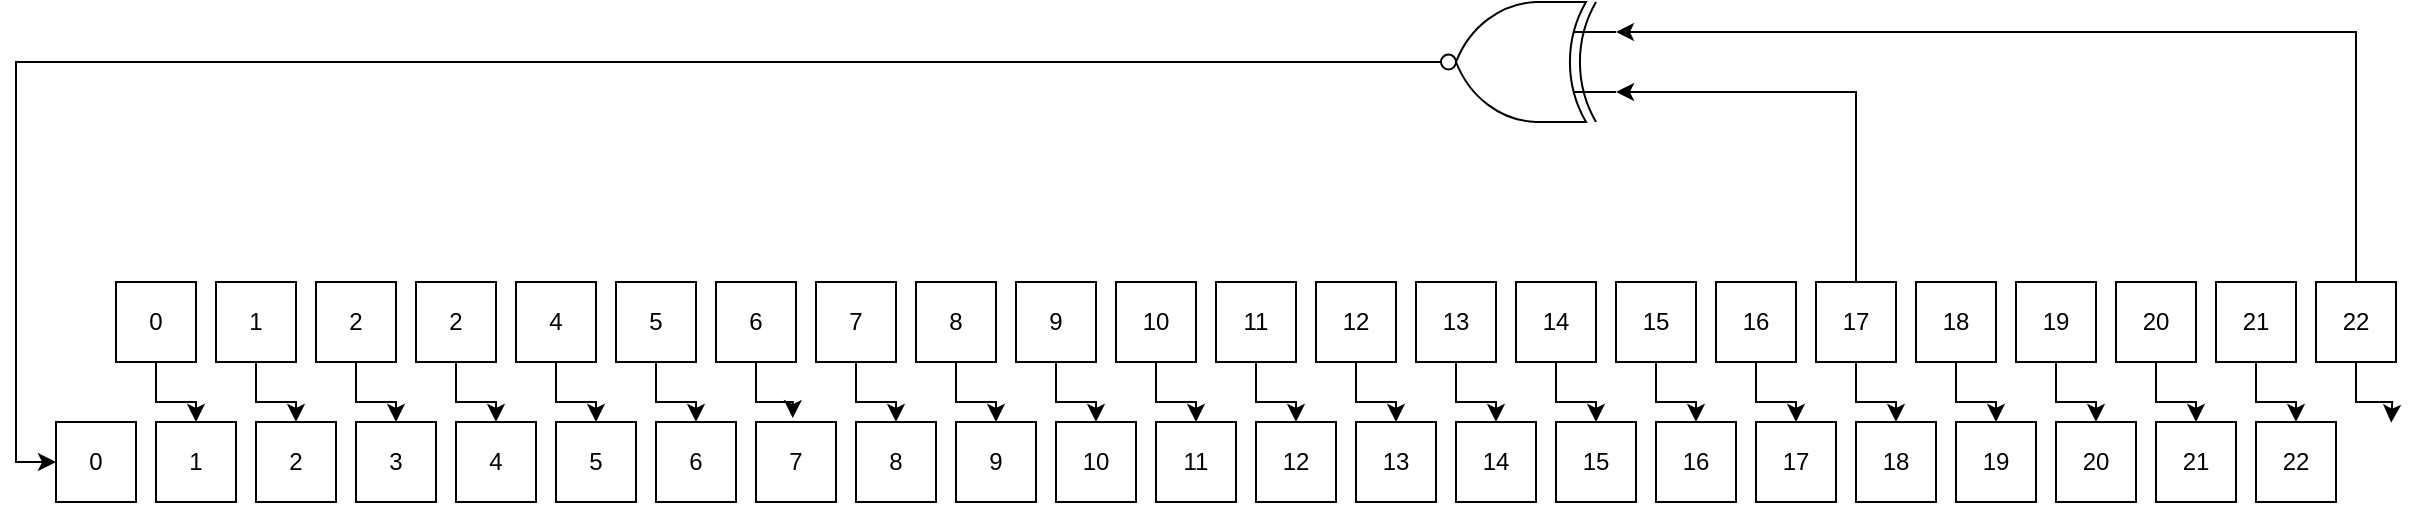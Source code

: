 <mxfile version="26.0.16">
  <diagram name="Page-1" id="-5JVrxAo1lpXdol_lXFJ">
    <mxGraphModel dx="2151" dy="904" grid="1" gridSize="10" guides="1" tooltips="1" connect="1" arrows="1" fold="1" page="1" pageScale="1" pageWidth="850" pageHeight="1100" math="0" shadow="0">
      <root>
        <mxCell id="0" />
        <mxCell id="1" parent="0" />
        <mxCell id="63pfL0FRDXdgF5dSK9DF-83" style="edgeStyle=orthogonalEdgeStyle;rounded=0;orthogonalLoop=1;jettySize=auto;html=1;entryX=0.5;entryY=0;entryDx=0;entryDy=0;" edge="1" parent="1" source="63pfL0FRDXdgF5dSK9DF-1" target="63pfL0FRDXdgF5dSK9DF-54">
          <mxGeometry relative="1" as="geometry" />
        </mxCell>
        <mxCell id="63pfL0FRDXdgF5dSK9DF-1" value="1" style="whiteSpace=wrap;html=1;aspect=fixed;" vertex="1" parent="1">
          <mxGeometry x="20" y="140" width="40" height="40" as="geometry" />
        </mxCell>
        <mxCell id="63pfL0FRDXdgF5dSK9DF-84" style="edgeStyle=orthogonalEdgeStyle;rounded=0;orthogonalLoop=1;jettySize=auto;html=1;entryX=0.5;entryY=0;entryDx=0;entryDy=0;" edge="1" parent="1" source="63pfL0FRDXdgF5dSK9DF-2" target="63pfL0FRDXdgF5dSK9DF-55">
          <mxGeometry relative="1" as="geometry" />
        </mxCell>
        <mxCell id="63pfL0FRDXdgF5dSK9DF-2" value="2" style="whiteSpace=wrap;html=1;aspect=fixed;" vertex="1" parent="1">
          <mxGeometry x="70" y="140" width="40" height="40" as="geometry" />
        </mxCell>
        <mxCell id="63pfL0FRDXdgF5dSK9DF-85" style="edgeStyle=orthogonalEdgeStyle;rounded=0;orthogonalLoop=1;jettySize=auto;html=1;entryX=0.5;entryY=0;entryDx=0;entryDy=0;" edge="1" parent="1" source="63pfL0FRDXdgF5dSK9DF-3" target="63pfL0FRDXdgF5dSK9DF-56">
          <mxGeometry relative="1" as="geometry" />
        </mxCell>
        <mxCell id="63pfL0FRDXdgF5dSK9DF-3" value="2" style="whiteSpace=wrap;html=1;aspect=fixed;" vertex="1" parent="1">
          <mxGeometry x="120" y="140" width="40" height="40" as="geometry" />
        </mxCell>
        <mxCell id="63pfL0FRDXdgF5dSK9DF-87" style="edgeStyle=orthogonalEdgeStyle;rounded=0;orthogonalLoop=1;jettySize=auto;html=1;entryX=0.5;entryY=0;entryDx=0;entryDy=0;" edge="1" parent="1" source="63pfL0FRDXdgF5dSK9DF-4" target="63pfL0FRDXdgF5dSK9DF-57">
          <mxGeometry relative="1" as="geometry" />
        </mxCell>
        <mxCell id="63pfL0FRDXdgF5dSK9DF-4" value="4" style="whiteSpace=wrap;html=1;aspect=fixed;" vertex="1" parent="1">
          <mxGeometry x="170" y="140" width="40" height="40" as="geometry" />
        </mxCell>
        <mxCell id="63pfL0FRDXdgF5dSK9DF-88" style="edgeStyle=orthogonalEdgeStyle;rounded=0;orthogonalLoop=1;jettySize=auto;html=1;entryX=0.5;entryY=0;entryDx=0;entryDy=0;" edge="1" parent="1" source="63pfL0FRDXdgF5dSK9DF-5" target="63pfL0FRDXdgF5dSK9DF-58">
          <mxGeometry relative="1" as="geometry" />
        </mxCell>
        <mxCell id="63pfL0FRDXdgF5dSK9DF-5" value="5" style="whiteSpace=wrap;html=1;aspect=fixed;" vertex="1" parent="1">
          <mxGeometry x="220" y="140" width="40" height="40" as="geometry" />
        </mxCell>
        <mxCell id="63pfL0FRDXdgF5dSK9DF-6" value="6" style="whiteSpace=wrap;html=1;aspect=fixed;" vertex="1" parent="1">
          <mxGeometry x="270" y="140" width="40" height="40" as="geometry" />
        </mxCell>
        <mxCell id="63pfL0FRDXdgF5dSK9DF-90" style="edgeStyle=orthogonalEdgeStyle;rounded=0;orthogonalLoop=1;jettySize=auto;html=1;entryX=0.5;entryY=0;entryDx=0;entryDy=0;" edge="1" parent="1" source="63pfL0FRDXdgF5dSK9DF-13" target="63pfL0FRDXdgF5dSK9DF-60">
          <mxGeometry relative="1" as="geometry" />
        </mxCell>
        <mxCell id="63pfL0FRDXdgF5dSK9DF-13" value="7" style="whiteSpace=wrap;html=1;aspect=fixed;" vertex="1" parent="1">
          <mxGeometry x="320" y="140" width="40" height="40" as="geometry" />
        </mxCell>
        <mxCell id="63pfL0FRDXdgF5dSK9DF-91" style="edgeStyle=orthogonalEdgeStyle;rounded=0;orthogonalLoop=1;jettySize=auto;html=1;entryX=0.5;entryY=0;entryDx=0;entryDy=0;" edge="1" parent="1" source="63pfL0FRDXdgF5dSK9DF-14" target="63pfL0FRDXdgF5dSK9DF-61">
          <mxGeometry relative="1" as="geometry" />
        </mxCell>
        <mxCell id="63pfL0FRDXdgF5dSK9DF-14" value="8" style="whiteSpace=wrap;html=1;aspect=fixed;" vertex="1" parent="1">
          <mxGeometry x="370" y="140" width="40" height="40" as="geometry" />
        </mxCell>
        <mxCell id="63pfL0FRDXdgF5dSK9DF-92" style="edgeStyle=orthogonalEdgeStyle;rounded=0;orthogonalLoop=1;jettySize=auto;html=1;entryX=0.5;entryY=0;entryDx=0;entryDy=0;" edge="1" parent="1" source="63pfL0FRDXdgF5dSK9DF-15" target="63pfL0FRDXdgF5dSK9DF-62">
          <mxGeometry relative="1" as="geometry" />
        </mxCell>
        <mxCell id="63pfL0FRDXdgF5dSK9DF-15" value="9" style="whiteSpace=wrap;html=1;aspect=fixed;" vertex="1" parent="1">
          <mxGeometry x="420" y="140" width="40" height="40" as="geometry" />
        </mxCell>
        <mxCell id="63pfL0FRDXdgF5dSK9DF-93" style="edgeStyle=orthogonalEdgeStyle;rounded=0;orthogonalLoop=1;jettySize=auto;html=1;entryX=0.5;entryY=0;entryDx=0;entryDy=0;" edge="1" parent="1" source="63pfL0FRDXdgF5dSK9DF-16" target="63pfL0FRDXdgF5dSK9DF-63">
          <mxGeometry relative="1" as="geometry" />
        </mxCell>
        <mxCell id="63pfL0FRDXdgF5dSK9DF-16" value="10" style="whiteSpace=wrap;html=1;aspect=fixed;" vertex="1" parent="1">
          <mxGeometry x="470" y="140" width="40" height="40" as="geometry" />
        </mxCell>
        <mxCell id="63pfL0FRDXdgF5dSK9DF-94" style="edgeStyle=orthogonalEdgeStyle;rounded=0;orthogonalLoop=1;jettySize=auto;html=1;entryX=0.5;entryY=0;entryDx=0;entryDy=0;" edge="1" parent="1" source="63pfL0FRDXdgF5dSK9DF-17" target="63pfL0FRDXdgF5dSK9DF-64">
          <mxGeometry relative="1" as="geometry" />
        </mxCell>
        <mxCell id="63pfL0FRDXdgF5dSK9DF-17" value="11" style="whiteSpace=wrap;html=1;aspect=fixed;" vertex="1" parent="1">
          <mxGeometry x="520" y="140" width="40" height="40" as="geometry" />
        </mxCell>
        <mxCell id="63pfL0FRDXdgF5dSK9DF-95" style="edgeStyle=orthogonalEdgeStyle;rounded=0;orthogonalLoop=1;jettySize=auto;html=1;entryX=0.5;entryY=0;entryDx=0;entryDy=0;" edge="1" parent="1" source="63pfL0FRDXdgF5dSK9DF-18" target="63pfL0FRDXdgF5dSK9DF-65">
          <mxGeometry relative="1" as="geometry" />
        </mxCell>
        <mxCell id="63pfL0FRDXdgF5dSK9DF-18" value="12" style="whiteSpace=wrap;html=1;aspect=fixed;" vertex="1" parent="1">
          <mxGeometry x="570" y="140" width="40" height="40" as="geometry" />
        </mxCell>
        <mxCell id="63pfL0FRDXdgF5dSK9DF-96" style="edgeStyle=orthogonalEdgeStyle;rounded=0;orthogonalLoop=1;jettySize=auto;html=1;entryX=0.5;entryY=0;entryDx=0;entryDy=0;" edge="1" parent="1" source="63pfL0FRDXdgF5dSK9DF-19" target="63pfL0FRDXdgF5dSK9DF-66">
          <mxGeometry relative="1" as="geometry" />
        </mxCell>
        <mxCell id="63pfL0FRDXdgF5dSK9DF-19" value="13" style="whiteSpace=wrap;html=1;aspect=fixed;" vertex="1" parent="1">
          <mxGeometry x="620" y="140" width="40" height="40" as="geometry" />
        </mxCell>
        <mxCell id="63pfL0FRDXdgF5dSK9DF-97" style="edgeStyle=orthogonalEdgeStyle;rounded=0;orthogonalLoop=1;jettySize=auto;html=1;entryX=0.5;entryY=0;entryDx=0;entryDy=0;" edge="1" parent="1" source="63pfL0FRDXdgF5dSK9DF-20" target="63pfL0FRDXdgF5dSK9DF-67">
          <mxGeometry relative="1" as="geometry" />
        </mxCell>
        <mxCell id="63pfL0FRDXdgF5dSK9DF-20" value="14" style="whiteSpace=wrap;html=1;aspect=fixed;" vertex="1" parent="1">
          <mxGeometry x="670" y="140" width="40" height="40" as="geometry" />
        </mxCell>
        <mxCell id="63pfL0FRDXdgF5dSK9DF-100" style="edgeStyle=orthogonalEdgeStyle;rounded=0;orthogonalLoop=1;jettySize=auto;html=1;entryX=0.5;entryY=0;entryDx=0;entryDy=0;" edge="1" parent="1" source="63pfL0FRDXdgF5dSK9DF-21" target="63pfL0FRDXdgF5dSK9DF-68">
          <mxGeometry relative="1" as="geometry" />
        </mxCell>
        <mxCell id="63pfL0FRDXdgF5dSK9DF-21" value="15" style="whiteSpace=wrap;html=1;aspect=fixed;" vertex="1" parent="1">
          <mxGeometry x="720" y="140" width="40" height="40" as="geometry" />
        </mxCell>
        <mxCell id="63pfL0FRDXdgF5dSK9DF-101" style="edgeStyle=orthogonalEdgeStyle;rounded=0;orthogonalLoop=1;jettySize=auto;html=1;entryX=0.5;entryY=0;entryDx=0;entryDy=0;" edge="1" parent="1" source="63pfL0FRDXdgF5dSK9DF-22" target="63pfL0FRDXdgF5dSK9DF-69">
          <mxGeometry relative="1" as="geometry" />
        </mxCell>
        <mxCell id="63pfL0FRDXdgF5dSK9DF-22" value="16" style="whiteSpace=wrap;html=1;aspect=fixed;" vertex="1" parent="1">
          <mxGeometry x="770" y="140" width="40" height="40" as="geometry" />
        </mxCell>
        <mxCell id="63pfL0FRDXdgF5dSK9DF-102" style="edgeStyle=orthogonalEdgeStyle;rounded=0;orthogonalLoop=1;jettySize=auto;html=1;entryX=0.5;entryY=0;entryDx=0;entryDy=0;" edge="1" parent="1" source="63pfL0FRDXdgF5dSK9DF-23" target="63pfL0FRDXdgF5dSK9DF-70">
          <mxGeometry relative="1" as="geometry" />
        </mxCell>
        <mxCell id="63pfL0FRDXdgF5dSK9DF-23" value="17" style="whiteSpace=wrap;html=1;aspect=fixed;" vertex="1" parent="1">
          <mxGeometry x="820" y="140" width="40" height="40" as="geometry" />
        </mxCell>
        <mxCell id="63pfL0FRDXdgF5dSK9DF-103" style="edgeStyle=orthogonalEdgeStyle;rounded=0;orthogonalLoop=1;jettySize=auto;html=1;entryX=0.5;entryY=0;entryDx=0;entryDy=0;" edge="1" parent="1" source="63pfL0FRDXdgF5dSK9DF-24" target="63pfL0FRDXdgF5dSK9DF-71">
          <mxGeometry relative="1" as="geometry" />
        </mxCell>
        <mxCell id="63pfL0FRDXdgF5dSK9DF-24" value="18" style="whiteSpace=wrap;html=1;aspect=fixed;" vertex="1" parent="1">
          <mxGeometry x="870" y="140" width="40" height="40" as="geometry" />
        </mxCell>
        <mxCell id="63pfL0FRDXdgF5dSK9DF-104" style="edgeStyle=orthogonalEdgeStyle;rounded=0;orthogonalLoop=1;jettySize=auto;html=1;entryX=0.5;entryY=0;entryDx=0;entryDy=0;" edge="1" parent="1" source="63pfL0FRDXdgF5dSK9DF-25" target="63pfL0FRDXdgF5dSK9DF-72">
          <mxGeometry relative="1" as="geometry" />
        </mxCell>
        <mxCell id="63pfL0FRDXdgF5dSK9DF-25" value="19" style="whiteSpace=wrap;html=1;aspect=fixed;" vertex="1" parent="1">
          <mxGeometry x="920" y="140" width="40" height="40" as="geometry" />
        </mxCell>
        <mxCell id="63pfL0FRDXdgF5dSK9DF-105" style="edgeStyle=orthogonalEdgeStyle;rounded=0;orthogonalLoop=1;jettySize=auto;html=1;entryX=0.5;entryY=0;entryDx=0;entryDy=0;" edge="1" parent="1" source="63pfL0FRDXdgF5dSK9DF-26" target="63pfL0FRDXdgF5dSK9DF-73">
          <mxGeometry relative="1" as="geometry" />
        </mxCell>
        <mxCell id="63pfL0FRDXdgF5dSK9DF-26" value="20" style="whiteSpace=wrap;html=1;aspect=fixed;" vertex="1" parent="1">
          <mxGeometry x="970" y="140" width="40" height="40" as="geometry" />
        </mxCell>
        <mxCell id="63pfL0FRDXdgF5dSK9DF-106" style="edgeStyle=orthogonalEdgeStyle;rounded=0;orthogonalLoop=1;jettySize=auto;html=1;entryX=0.5;entryY=0;entryDx=0;entryDy=0;" edge="1" parent="1" source="63pfL0FRDXdgF5dSK9DF-27" target="63pfL0FRDXdgF5dSK9DF-74">
          <mxGeometry relative="1" as="geometry" />
        </mxCell>
        <mxCell id="63pfL0FRDXdgF5dSK9DF-27" value="21" style="whiteSpace=wrap;html=1;aspect=fixed;" vertex="1" parent="1">
          <mxGeometry x="1020" y="140" width="40" height="40" as="geometry" />
        </mxCell>
        <mxCell id="63pfL0FRDXdgF5dSK9DF-28" value="22" style="whiteSpace=wrap;html=1;aspect=fixed;" vertex="1" parent="1">
          <mxGeometry x="1070" y="140" width="40" height="40" as="geometry" />
        </mxCell>
        <mxCell id="63pfL0FRDXdgF5dSK9DF-78" value="" style="edgeStyle=orthogonalEdgeStyle;rounded=0;orthogonalLoop=1;jettySize=auto;html=1;" edge="1" parent="1" source="63pfL0FRDXdgF5dSK9DF-30" target="63pfL0FRDXdgF5dSK9DF-76">
          <mxGeometry relative="1" as="geometry" />
        </mxCell>
        <mxCell id="63pfL0FRDXdgF5dSK9DF-30" value="0" style="whiteSpace=wrap;html=1;aspect=fixed;" vertex="1" parent="1">
          <mxGeometry x="-30" y="140" width="40" height="40" as="geometry" />
        </mxCell>
        <mxCell id="63pfL0FRDXdgF5dSK9DF-54" value="2" style="whiteSpace=wrap;html=1;aspect=fixed;" vertex="1" parent="1">
          <mxGeometry x="40" y="210" width="40" height="40" as="geometry" />
        </mxCell>
        <mxCell id="63pfL0FRDXdgF5dSK9DF-55" value="3" style="whiteSpace=wrap;html=1;aspect=fixed;" vertex="1" parent="1">
          <mxGeometry x="90" y="210" width="40" height="40" as="geometry" />
        </mxCell>
        <mxCell id="63pfL0FRDXdgF5dSK9DF-56" value="4" style="whiteSpace=wrap;html=1;aspect=fixed;" vertex="1" parent="1">
          <mxGeometry x="140" y="210" width="40" height="40" as="geometry" />
        </mxCell>
        <mxCell id="63pfL0FRDXdgF5dSK9DF-57" value="5" style="whiteSpace=wrap;html=1;aspect=fixed;" vertex="1" parent="1">
          <mxGeometry x="190" y="210" width="40" height="40" as="geometry" />
        </mxCell>
        <mxCell id="63pfL0FRDXdgF5dSK9DF-58" value="6" style="whiteSpace=wrap;html=1;aspect=fixed;" vertex="1" parent="1">
          <mxGeometry x="240" y="210" width="40" height="40" as="geometry" />
        </mxCell>
        <mxCell id="63pfL0FRDXdgF5dSK9DF-59" value="7" style="whiteSpace=wrap;html=1;aspect=fixed;" vertex="1" parent="1">
          <mxGeometry x="290" y="210" width="40" height="40" as="geometry" />
        </mxCell>
        <mxCell id="63pfL0FRDXdgF5dSK9DF-60" value="8" style="whiteSpace=wrap;html=1;aspect=fixed;" vertex="1" parent="1">
          <mxGeometry x="340" y="210" width="40" height="40" as="geometry" />
        </mxCell>
        <mxCell id="63pfL0FRDXdgF5dSK9DF-61" value="9" style="whiteSpace=wrap;html=1;aspect=fixed;" vertex="1" parent="1">
          <mxGeometry x="390" y="210" width="40" height="40" as="geometry" />
        </mxCell>
        <mxCell id="63pfL0FRDXdgF5dSK9DF-62" value="10" style="whiteSpace=wrap;html=1;aspect=fixed;" vertex="1" parent="1">
          <mxGeometry x="440" y="210" width="40" height="40" as="geometry" />
        </mxCell>
        <mxCell id="63pfL0FRDXdgF5dSK9DF-63" value="11" style="whiteSpace=wrap;html=1;aspect=fixed;" vertex="1" parent="1">
          <mxGeometry x="490" y="210" width="40" height="40" as="geometry" />
        </mxCell>
        <mxCell id="63pfL0FRDXdgF5dSK9DF-64" value="12" style="whiteSpace=wrap;html=1;aspect=fixed;" vertex="1" parent="1">
          <mxGeometry x="540" y="210" width="40" height="40" as="geometry" />
        </mxCell>
        <mxCell id="63pfL0FRDXdgF5dSK9DF-65" value="13" style="whiteSpace=wrap;html=1;aspect=fixed;" vertex="1" parent="1">
          <mxGeometry x="590" y="210" width="40" height="40" as="geometry" />
        </mxCell>
        <mxCell id="63pfL0FRDXdgF5dSK9DF-66" value="14" style="whiteSpace=wrap;html=1;aspect=fixed;" vertex="1" parent="1">
          <mxGeometry x="640" y="210" width="40" height="40" as="geometry" />
        </mxCell>
        <mxCell id="63pfL0FRDXdgF5dSK9DF-67" value="15" style="whiteSpace=wrap;html=1;aspect=fixed;" vertex="1" parent="1">
          <mxGeometry x="690" y="210" width="40" height="40" as="geometry" />
        </mxCell>
        <mxCell id="63pfL0FRDXdgF5dSK9DF-68" value="16" style="whiteSpace=wrap;html=1;aspect=fixed;" vertex="1" parent="1">
          <mxGeometry x="740" y="210" width="40" height="40" as="geometry" />
        </mxCell>
        <mxCell id="63pfL0FRDXdgF5dSK9DF-69" value="17" style="whiteSpace=wrap;html=1;aspect=fixed;" vertex="1" parent="1">
          <mxGeometry x="790" y="210" width="40" height="40" as="geometry" />
        </mxCell>
        <mxCell id="63pfL0FRDXdgF5dSK9DF-70" value="18" style="whiteSpace=wrap;html=1;aspect=fixed;" vertex="1" parent="1">
          <mxGeometry x="840" y="210" width="40" height="40" as="geometry" />
        </mxCell>
        <mxCell id="63pfL0FRDXdgF5dSK9DF-71" value="19" style="whiteSpace=wrap;html=1;aspect=fixed;" vertex="1" parent="1">
          <mxGeometry x="890" y="210" width="40" height="40" as="geometry" />
        </mxCell>
        <mxCell id="63pfL0FRDXdgF5dSK9DF-72" value="20" style="whiteSpace=wrap;html=1;aspect=fixed;" vertex="1" parent="1">
          <mxGeometry x="940" y="210" width="40" height="40" as="geometry" />
        </mxCell>
        <mxCell id="63pfL0FRDXdgF5dSK9DF-73" value="21" style="whiteSpace=wrap;html=1;aspect=fixed;" vertex="1" parent="1">
          <mxGeometry x="990" y="210" width="40" height="40" as="geometry" />
        </mxCell>
        <mxCell id="63pfL0FRDXdgF5dSK9DF-74" value="22" style="whiteSpace=wrap;html=1;aspect=fixed;" vertex="1" parent="1">
          <mxGeometry x="1040" y="210" width="40" height="40" as="geometry" />
        </mxCell>
        <mxCell id="63pfL0FRDXdgF5dSK9DF-76" value="1" style="whiteSpace=wrap;html=1;aspect=fixed;" vertex="1" parent="1">
          <mxGeometry x="-10" y="210" width="40" height="40" as="geometry" />
        </mxCell>
        <mxCell id="63pfL0FRDXdgF5dSK9DF-89" style="edgeStyle=orthogonalEdgeStyle;rounded=0;orthogonalLoop=1;jettySize=auto;html=1;entryX=0.459;entryY=-0.049;entryDx=0;entryDy=0;entryPerimeter=0;" edge="1" parent="1" source="63pfL0FRDXdgF5dSK9DF-6" target="63pfL0FRDXdgF5dSK9DF-59">
          <mxGeometry relative="1" as="geometry" />
        </mxCell>
        <mxCell id="63pfL0FRDXdgF5dSK9DF-107" style="edgeStyle=orthogonalEdgeStyle;rounded=0;orthogonalLoop=1;jettySize=auto;html=1;entryX=0.439;entryY=0.008;entryDx=0;entryDy=0;entryPerimeter=0;" edge="1" parent="1" source="63pfL0FRDXdgF5dSK9DF-28">
          <mxGeometry relative="1" as="geometry">
            <mxPoint x="1107.56" y="210.32" as="targetPoint" />
          </mxGeometry>
        </mxCell>
        <mxCell id="63pfL0FRDXdgF5dSK9DF-108" value="0" style="whiteSpace=wrap;html=1;aspect=fixed;" vertex="1" parent="1">
          <mxGeometry x="-60" y="210" width="40" height="40" as="geometry" />
        </mxCell>
        <mxCell id="63pfL0FRDXdgF5dSK9DF-112" style="edgeStyle=orthogonalEdgeStyle;rounded=0;orthogonalLoop=1;jettySize=auto;html=1;entryX=0;entryY=0.5;entryDx=0;entryDy=0;" edge="1" parent="1" source="63pfL0FRDXdgF5dSK9DF-109" target="63pfL0FRDXdgF5dSK9DF-108">
          <mxGeometry relative="1" as="geometry" />
        </mxCell>
        <mxCell id="63pfL0FRDXdgF5dSK9DF-109" value="" style="verticalLabelPosition=bottom;shadow=0;dashed=0;align=center;html=1;verticalAlign=top;shape=mxgraph.electrical.logic_gates.logic_gate;operation=xor;negating=1;negSize=0.15;rotation=-180;" vertex="1" parent="1">
          <mxGeometry x="620" width="100" height="60" as="geometry" />
        </mxCell>
        <mxCell id="63pfL0FRDXdgF5dSK9DF-110" style="edgeStyle=orthogonalEdgeStyle;rounded=0;orthogonalLoop=1;jettySize=auto;html=1;entryX=0;entryY=0.25;entryDx=0;entryDy=0;entryPerimeter=0;" edge="1" parent="1" source="63pfL0FRDXdgF5dSK9DF-23" target="63pfL0FRDXdgF5dSK9DF-109">
          <mxGeometry relative="1" as="geometry">
            <Array as="points">
              <mxPoint x="840" y="45" />
            </Array>
          </mxGeometry>
        </mxCell>
        <mxCell id="63pfL0FRDXdgF5dSK9DF-111" style="edgeStyle=orthogonalEdgeStyle;rounded=0;orthogonalLoop=1;jettySize=auto;html=1;entryX=0;entryY=0.75;entryDx=0;entryDy=0;entryPerimeter=0;" edge="1" parent="1" source="63pfL0FRDXdgF5dSK9DF-28" target="63pfL0FRDXdgF5dSK9DF-109">
          <mxGeometry relative="1" as="geometry">
            <Array as="points">
              <mxPoint x="1090" y="15" />
            </Array>
          </mxGeometry>
        </mxCell>
      </root>
    </mxGraphModel>
  </diagram>
</mxfile>
